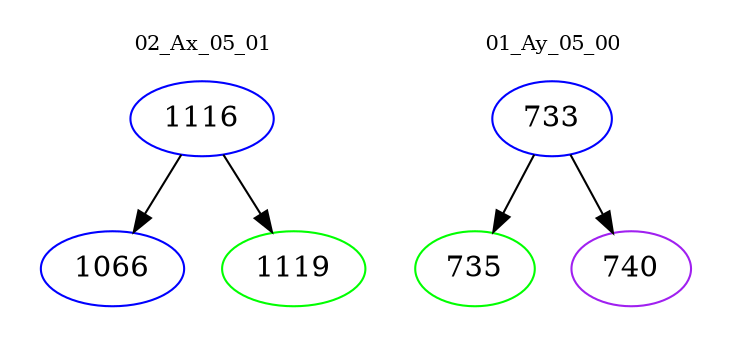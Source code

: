 digraph{
subgraph cluster_0 {
color = white
label = "02_Ax_05_01";
fontsize=10;
T0_1116 [label="1116", color="blue"]
T0_1116 -> T0_1066 [color="black"]
T0_1066 [label="1066", color="blue"]
T0_1116 -> T0_1119 [color="black"]
T0_1119 [label="1119", color="green"]
}
subgraph cluster_1 {
color = white
label = "01_Ay_05_00";
fontsize=10;
T1_733 [label="733", color="blue"]
T1_733 -> T1_735 [color="black"]
T1_735 [label="735", color="green"]
T1_733 -> T1_740 [color="black"]
T1_740 [label="740", color="purple"]
}
}
